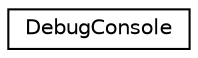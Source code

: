 digraph "Graphical Class Hierarchy"
{
 // LATEX_PDF_SIZE
  edge [fontname="Helvetica",fontsize="10",labelfontname="Helvetica",labelfontsize="10"];
  node [fontname="Helvetica",fontsize="10",shape=record];
  rankdir="LR";
  Node0 [label="DebugConsole",height=0.2,width=0.4,color="black", fillcolor="white", style="filled",URL="$classDebugConsole.html",tooltip=" "];
}
